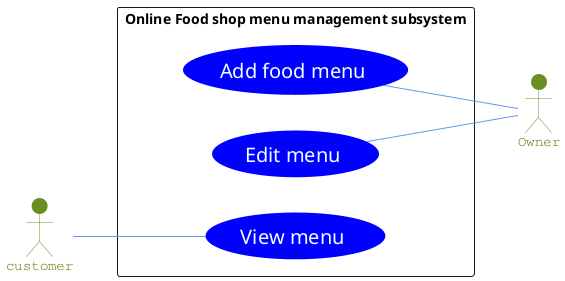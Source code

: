 @startuml foodshop 1.2
left to right direction
skinparam packageStyle rectangle
skinparam Shadowing false
skinparam actor {
    BorderColor OliveDrab
    FontName Courier
    FontColor OliveDrab
    BackgroundColor OliveDrab
}
' skinparam linetype ortho
skinparam usecase {
    BackgroundColor Blue
    BorderColor Blue
    FontColor Azure
    FontSize 20

    ArrowColor CornflowerBlue
}

actor customer
actor Owner
rectangle "Online Food shop menu management subsystem"{
    (Add food menu) -- Owner
    (Edit menu) -- Owner
    customer -- (View menu)
}
@enduml